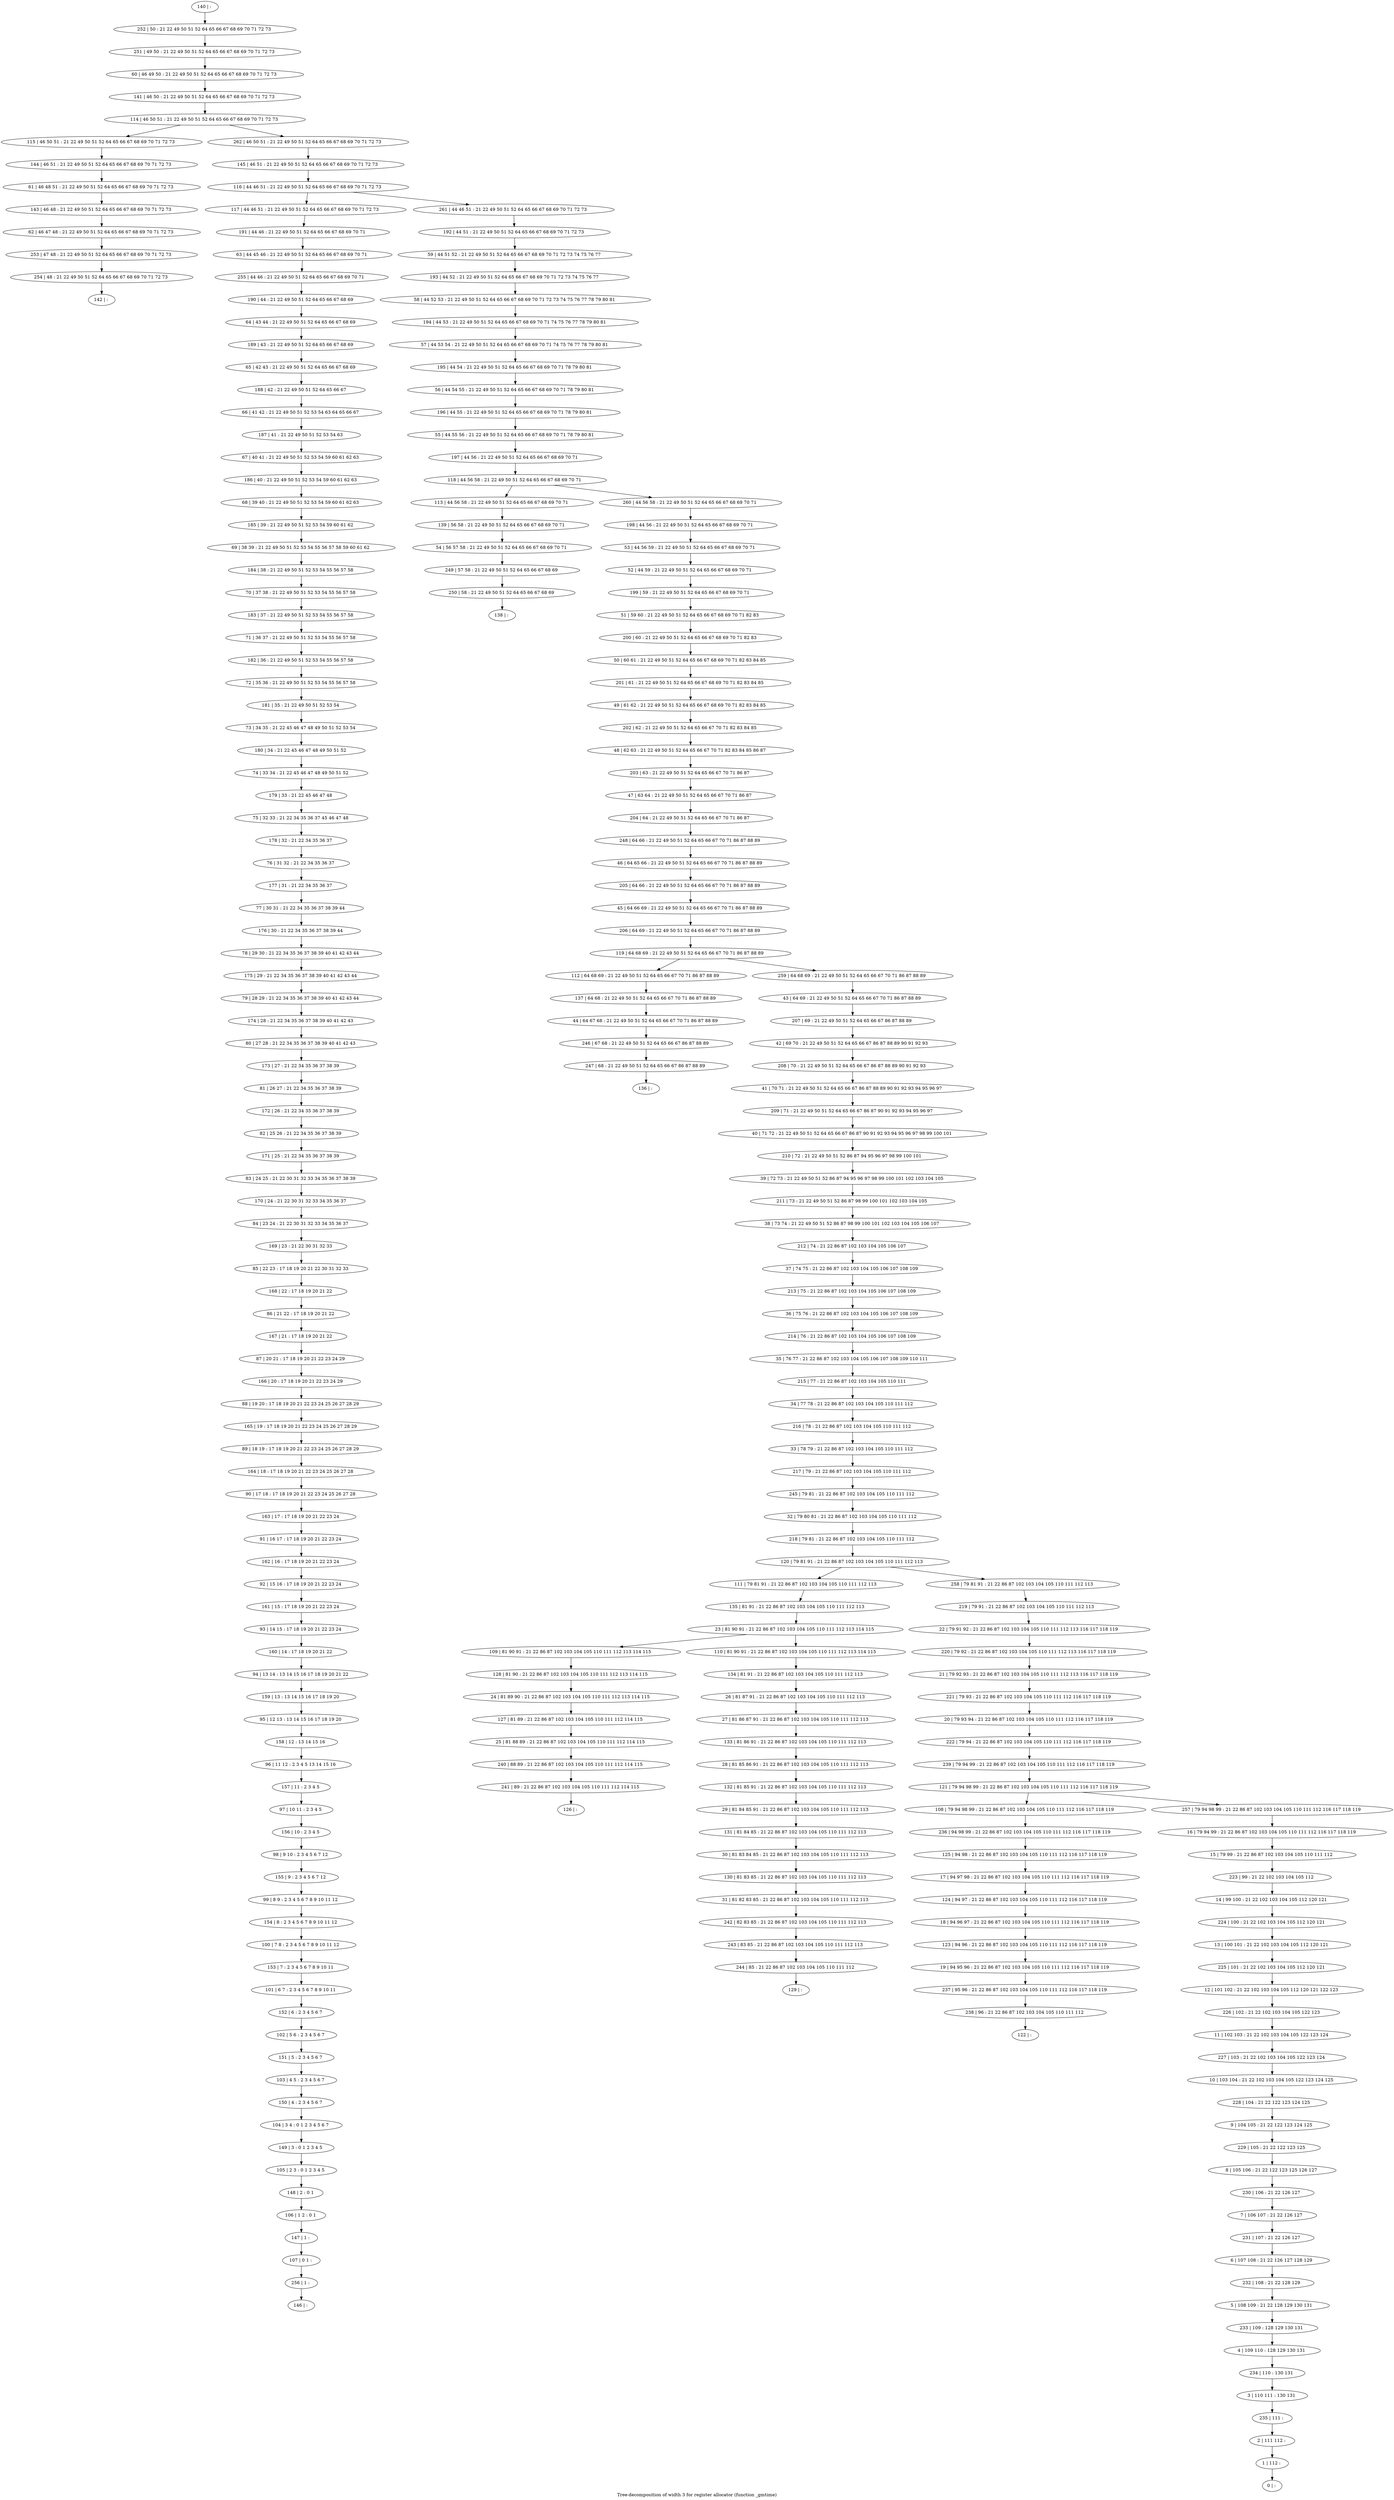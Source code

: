 digraph G {
graph [label="Tree-decomposition of width 3 for register allocator (function _gmtime)"]
0[label="0 | : "];
1[label="1 | 112 : "];
2[label="2 | 111 112 : "];
3[label="3 | 110 111 : 130 131 "];
4[label="4 | 109 110 : 128 129 130 131 "];
5[label="5 | 108 109 : 21 22 128 129 130 131 "];
6[label="6 | 107 108 : 21 22 126 127 128 129 "];
7[label="7 | 106 107 : 21 22 126 127 "];
8[label="8 | 105 106 : 21 22 122 123 125 126 127 "];
9[label="9 | 104 105 : 21 22 122 123 124 125 "];
10[label="10 | 103 104 : 21 22 102 103 104 105 122 123 124 125 "];
11[label="11 | 102 103 : 21 22 102 103 104 105 122 123 124 "];
12[label="12 | 101 102 : 21 22 102 103 104 105 112 120 121 122 123 "];
13[label="13 | 100 101 : 21 22 102 103 104 105 112 120 121 "];
14[label="14 | 99 100 : 21 22 102 103 104 105 112 120 121 "];
15[label="15 | 79 99 : 21 22 86 87 102 103 104 105 110 111 112 "];
16[label="16 | 79 94 99 : 21 22 86 87 102 103 104 105 110 111 112 116 117 118 119 "];
17[label="17 | 94 97 98 : 21 22 86 87 102 103 104 105 110 111 112 116 117 118 119 "];
18[label="18 | 94 96 97 : 21 22 86 87 102 103 104 105 110 111 112 116 117 118 119 "];
19[label="19 | 94 95 96 : 21 22 86 87 102 103 104 105 110 111 112 116 117 118 119 "];
20[label="20 | 79 93 94 : 21 22 86 87 102 103 104 105 110 111 112 116 117 118 119 "];
21[label="21 | 79 92 93 : 21 22 86 87 102 103 104 105 110 111 112 113 116 117 118 119 "];
22[label="22 | 79 91 92 : 21 22 86 87 102 103 104 105 110 111 112 113 116 117 118 119 "];
23[label="23 | 81 90 91 : 21 22 86 87 102 103 104 105 110 111 112 113 114 115 "];
24[label="24 | 81 89 90 : 21 22 86 87 102 103 104 105 110 111 112 113 114 115 "];
25[label="25 | 81 88 89 : 21 22 86 87 102 103 104 105 110 111 112 114 115 "];
26[label="26 | 81 87 91 : 21 22 86 87 102 103 104 105 110 111 112 113 "];
27[label="27 | 81 86 87 91 : 21 22 86 87 102 103 104 105 110 111 112 113 "];
28[label="28 | 81 85 86 91 : 21 22 86 87 102 103 104 105 110 111 112 113 "];
29[label="29 | 81 84 85 91 : 21 22 86 87 102 103 104 105 110 111 112 113 "];
30[label="30 | 81 83 84 85 : 21 22 86 87 102 103 104 105 110 111 112 113 "];
31[label="31 | 81 82 83 85 : 21 22 86 87 102 103 104 105 110 111 112 113 "];
32[label="32 | 79 80 81 : 21 22 86 87 102 103 104 105 110 111 112 "];
33[label="33 | 78 79 : 21 22 86 87 102 103 104 105 110 111 112 "];
34[label="34 | 77 78 : 21 22 86 87 102 103 104 105 110 111 112 "];
35[label="35 | 76 77 : 21 22 86 87 102 103 104 105 106 107 108 109 110 111 "];
36[label="36 | 75 76 : 21 22 86 87 102 103 104 105 106 107 108 109 "];
37[label="37 | 74 75 : 21 22 86 87 102 103 104 105 106 107 108 109 "];
38[label="38 | 73 74 : 21 22 49 50 51 52 86 87 98 99 100 101 102 103 104 105 106 107 "];
39[label="39 | 72 73 : 21 22 49 50 51 52 86 87 94 95 96 97 98 99 100 101 102 103 104 105 "];
40[label="40 | 71 72 : 21 22 49 50 51 52 64 65 66 67 86 87 90 91 92 93 94 95 96 97 98 99 100 101 "];
41[label="41 | 70 71 : 21 22 49 50 51 52 64 65 66 67 86 87 88 89 90 91 92 93 94 95 96 97 "];
42[label="42 | 69 70 : 21 22 49 50 51 52 64 65 66 67 86 87 88 89 90 91 92 93 "];
43[label="43 | 64 69 : 21 22 49 50 51 52 64 65 66 67 70 71 86 87 88 89 "];
44[label="44 | 64 67 68 : 21 22 49 50 51 52 64 65 66 67 70 71 86 87 88 89 "];
45[label="45 | 64 66 69 : 21 22 49 50 51 52 64 65 66 67 70 71 86 87 88 89 "];
46[label="46 | 64 65 66 : 21 22 49 50 51 52 64 65 66 67 70 71 86 87 88 89 "];
47[label="47 | 63 64 : 21 22 49 50 51 52 64 65 66 67 70 71 86 87 "];
48[label="48 | 62 63 : 21 22 49 50 51 52 64 65 66 67 70 71 82 83 84 85 86 87 "];
49[label="49 | 61 62 : 21 22 49 50 51 52 64 65 66 67 68 69 70 71 82 83 84 85 "];
50[label="50 | 60 61 : 21 22 49 50 51 52 64 65 66 67 68 69 70 71 82 83 84 85 "];
51[label="51 | 59 60 : 21 22 49 50 51 52 64 65 66 67 68 69 70 71 82 83 "];
52[label="52 | 44 59 : 21 22 49 50 51 52 64 65 66 67 68 69 70 71 "];
53[label="53 | 44 56 59 : 21 22 49 50 51 52 64 65 66 67 68 69 70 71 "];
54[label="54 | 56 57 58 : 21 22 49 50 51 52 64 65 66 67 68 69 70 71 "];
55[label="55 | 44 55 56 : 21 22 49 50 51 52 64 65 66 67 68 69 70 71 78 79 80 81 "];
56[label="56 | 44 54 55 : 21 22 49 50 51 52 64 65 66 67 68 69 70 71 78 79 80 81 "];
57[label="57 | 44 53 54 : 21 22 49 50 51 52 64 65 66 67 68 69 70 71 74 75 76 77 78 79 80 81 "];
58[label="58 | 44 52 53 : 21 22 49 50 51 52 64 65 66 67 68 69 70 71 72 73 74 75 76 77 78 79 80 81 "];
59[label="59 | 44 51 52 : 21 22 49 50 51 52 64 65 66 67 68 69 70 71 72 73 74 75 76 77 "];
60[label="60 | 46 49 50 : 21 22 49 50 51 52 64 65 66 67 68 69 70 71 72 73 "];
61[label="61 | 46 48 51 : 21 22 49 50 51 52 64 65 66 67 68 69 70 71 72 73 "];
62[label="62 | 46 47 48 : 21 22 49 50 51 52 64 65 66 67 68 69 70 71 72 73 "];
63[label="63 | 44 45 46 : 21 22 49 50 51 52 64 65 66 67 68 69 70 71 "];
64[label="64 | 43 44 : 21 22 49 50 51 52 64 65 66 67 68 69 "];
65[label="65 | 42 43 : 21 22 49 50 51 52 64 65 66 67 68 69 "];
66[label="66 | 41 42 : 21 22 49 50 51 52 53 54 63 64 65 66 67 "];
67[label="67 | 40 41 : 21 22 49 50 51 52 53 54 59 60 61 62 63 "];
68[label="68 | 39 40 : 21 22 49 50 51 52 53 54 59 60 61 62 63 "];
69[label="69 | 38 39 : 21 22 49 50 51 52 53 54 55 56 57 58 59 60 61 62 "];
70[label="70 | 37 38 : 21 22 49 50 51 52 53 54 55 56 57 58 "];
71[label="71 | 36 37 : 21 22 49 50 51 52 53 54 55 56 57 58 "];
72[label="72 | 35 36 : 21 22 49 50 51 52 53 54 55 56 57 58 "];
73[label="73 | 34 35 : 21 22 45 46 47 48 49 50 51 52 53 54 "];
74[label="74 | 33 34 : 21 22 45 46 47 48 49 50 51 52 "];
75[label="75 | 32 33 : 21 22 34 35 36 37 45 46 47 48 "];
76[label="76 | 31 32 : 21 22 34 35 36 37 "];
77[label="77 | 30 31 : 21 22 34 35 36 37 38 39 44 "];
78[label="78 | 29 30 : 21 22 34 35 36 37 38 39 40 41 42 43 44 "];
79[label="79 | 28 29 : 21 22 34 35 36 37 38 39 40 41 42 43 44 "];
80[label="80 | 27 28 : 21 22 34 35 36 37 38 39 40 41 42 43 "];
81[label="81 | 26 27 : 21 22 34 35 36 37 38 39 "];
82[label="82 | 25 26 : 21 22 34 35 36 37 38 39 "];
83[label="83 | 24 25 : 21 22 30 31 32 33 34 35 36 37 38 39 "];
84[label="84 | 23 24 : 21 22 30 31 32 33 34 35 36 37 "];
85[label="85 | 22 23 : 17 18 19 20 21 22 30 31 32 33 "];
86[label="86 | 21 22 : 17 18 19 20 21 22 "];
87[label="87 | 20 21 : 17 18 19 20 21 22 23 24 29 "];
88[label="88 | 19 20 : 17 18 19 20 21 22 23 24 25 26 27 28 29 "];
89[label="89 | 18 19 : 17 18 19 20 21 22 23 24 25 26 27 28 29 "];
90[label="90 | 17 18 : 17 18 19 20 21 22 23 24 25 26 27 28 "];
91[label="91 | 16 17 : 17 18 19 20 21 22 23 24 "];
92[label="92 | 15 16 : 17 18 19 20 21 22 23 24 "];
93[label="93 | 14 15 : 17 18 19 20 21 22 23 24 "];
94[label="94 | 13 14 : 13 14 15 16 17 18 19 20 21 22 "];
95[label="95 | 12 13 : 13 14 15 16 17 18 19 20 "];
96[label="96 | 11 12 : 2 3 4 5 13 14 15 16 "];
97[label="97 | 10 11 : 2 3 4 5 "];
98[label="98 | 9 10 : 2 3 4 5 6 7 12 "];
99[label="99 | 8 9 : 2 3 4 5 6 7 8 9 10 11 12 "];
100[label="100 | 7 8 : 2 3 4 5 6 7 8 9 10 11 12 "];
101[label="101 | 6 7 : 2 3 4 5 6 7 8 9 10 11 "];
102[label="102 | 5 6 : 2 3 4 5 6 7 "];
103[label="103 | 4 5 : 2 3 4 5 6 7 "];
104[label="104 | 3 4 : 0 1 2 3 4 5 6 7 "];
105[label="105 | 2 3 : 0 1 2 3 4 5 "];
106[label="106 | 1 2 : 0 1 "];
107[label="107 | 0 1 : "];
108[label="108 | 79 94 98 99 : 21 22 86 87 102 103 104 105 110 111 112 116 117 118 119 "];
109[label="109 | 81 90 91 : 21 22 86 87 102 103 104 105 110 111 112 113 114 115 "];
110[label="110 | 81 90 91 : 21 22 86 87 102 103 104 105 110 111 112 113 114 115 "];
111[label="111 | 79 81 91 : 21 22 86 87 102 103 104 105 110 111 112 113 "];
112[label="112 | 64 68 69 : 21 22 49 50 51 52 64 65 66 67 70 71 86 87 88 89 "];
113[label="113 | 44 56 58 : 21 22 49 50 51 52 64 65 66 67 68 69 70 71 "];
114[label="114 | 46 50 51 : 21 22 49 50 51 52 64 65 66 67 68 69 70 71 72 73 "];
115[label="115 | 46 50 51 : 21 22 49 50 51 52 64 65 66 67 68 69 70 71 72 73 "];
116[label="116 | 44 46 51 : 21 22 49 50 51 52 64 65 66 67 68 69 70 71 72 73 "];
117[label="117 | 44 46 51 : 21 22 49 50 51 52 64 65 66 67 68 69 70 71 72 73 "];
118[label="118 | 44 56 58 : 21 22 49 50 51 52 64 65 66 67 68 69 70 71 "];
119[label="119 | 64 68 69 : 21 22 49 50 51 52 64 65 66 67 70 71 86 87 88 89 "];
120[label="120 | 79 81 91 : 21 22 86 87 102 103 104 105 110 111 112 113 "];
121[label="121 | 79 94 98 99 : 21 22 86 87 102 103 104 105 110 111 112 116 117 118 119 "];
122[label="122 | : "];
123[label="123 | 94 96 : 21 22 86 87 102 103 104 105 110 111 112 116 117 118 119 "];
124[label="124 | 94 97 : 21 22 86 87 102 103 104 105 110 111 112 116 117 118 119 "];
125[label="125 | 94 98 : 21 22 86 87 102 103 104 105 110 111 112 116 117 118 119 "];
126[label="126 | : "];
127[label="127 | 81 89 : 21 22 86 87 102 103 104 105 110 111 112 114 115 "];
128[label="128 | 81 90 : 21 22 86 87 102 103 104 105 110 111 112 113 114 115 "];
129[label="129 | : "];
130[label="130 | 81 83 85 : 21 22 86 87 102 103 104 105 110 111 112 113 "];
131[label="131 | 81 84 85 : 21 22 86 87 102 103 104 105 110 111 112 113 "];
132[label="132 | 81 85 91 : 21 22 86 87 102 103 104 105 110 111 112 113 "];
133[label="133 | 81 86 91 : 21 22 86 87 102 103 104 105 110 111 112 113 "];
134[label="134 | 81 91 : 21 22 86 87 102 103 104 105 110 111 112 113 "];
135[label="135 | 81 91 : 21 22 86 87 102 103 104 105 110 111 112 113 "];
136[label="136 | : "];
137[label="137 | 64 68 : 21 22 49 50 51 52 64 65 66 67 70 71 86 87 88 89 "];
138[label="138 | : "];
139[label="139 | 56 58 : 21 22 49 50 51 52 64 65 66 67 68 69 70 71 "];
140[label="140 | : "];
141[label="141 | 46 50 : 21 22 49 50 51 52 64 65 66 67 68 69 70 71 72 73 "];
142[label="142 | : "];
143[label="143 | 46 48 : 21 22 49 50 51 52 64 65 66 67 68 69 70 71 72 73 "];
144[label="144 | 46 51 : 21 22 49 50 51 52 64 65 66 67 68 69 70 71 72 73 "];
145[label="145 | 46 51 : 21 22 49 50 51 52 64 65 66 67 68 69 70 71 72 73 "];
146[label="146 | : "];
147[label="147 | 1 : "];
148[label="148 | 2 : 0 1 "];
149[label="149 | 3 : 0 1 2 3 4 5 "];
150[label="150 | 4 : 2 3 4 5 6 7 "];
151[label="151 | 5 : 2 3 4 5 6 7 "];
152[label="152 | 6 : 2 3 4 5 6 7 "];
153[label="153 | 7 : 2 3 4 5 6 7 8 9 10 11 "];
154[label="154 | 8 : 2 3 4 5 6 7 8 9 10 11 12 "];
155[label="155 | 9 : 2 3 4 5 6 7 12 "];
156[label="156 | 10 : 2 3 4 5 "];
157[label="157 | 11 : 2 3 4 5 "];
158[label="158 | 12 : 13 14 15 16 "];
159[label="159 | 13 : 13 14 15 16 17 18 19 20 "];
160[label="160 | 14 : 17 18 19 20 21 22 "];
161[label="161 | 15 : 17 18 19 20 21 22 23 24 "];
162[label="162 | 16 : 17 18 19 20 21 22 23 24 "];
163[label="163 | 17 : 17 18 19 20 21 22 23 24 "];
164[label="164 | 18 : 17 18 19 20 21 22 23 24 25 26 27 28 "];
165[label="165 | 19 : 17 18 19 20 21 22 23 24 25 26 27 28 29 "];
166[label="166 | 20 : 17 18 19 20 21 22 23 24 29 "];
167[label="167 | 21 : 17 18 19 20 21 22 "];
168[label="168 | 22 : 17 18 19 20 21 22 "];
169[label="169 | 23 : 21 22 30 31 32 33 "];
170[label="170 | 24 : 21 22 30 31 32 33 34 35 36 37 "];
171[label="171 | 25 : 21 22 34 35 36 37 38 39 "];
172[label="172 | 26 : 21 22 34 35 36 37 38 39 "];
173[label="173 | 27 : 21 22 34 35 36 37 38 39 "];
174[label="174 | 28 : 21 22 34 35 36 37 38 39 40 41 42 43 "];
175[label="175 | 29 : 21 22 34 35 36 37 38 39 40 41 42 43 44 "];
176[label="176 | 30 : 21 22 34 35 36 37 38 39 44 "];
177[label="177 | 31 : 21 22 34 35 36 37 "];
178[label="178 | 32 : 21 22 34 35 36 37 "];
179[label="179 | 33 : 21 22 45 46 47 48 "];
180[label="180 | 34 : 21 22 45 46 47 48 49 50 51 52 "];
181[label="181 | 35 : 21 22 49 50 51 52 53 54 "];
182[label="182 | 36 : 21 22 49 50 51 52 53 54 55 56 57 58 "];
183[label="183 | 37 : 21 22 49 50 51 52 53 54 55 56 57 58 "];
184[label="184 | 38 : 21 22 49 50 51 52 53 54 55 56 57 58 "];
185[label="185 | 39 : 21 22 49 50 51 52 53 54 59 60 61 62 "];
186[label="186 | 40 : 21 22 49 50 51 52 53 54 59 60 61 62 63 "];
187[label="187 | 41 : 21 22 49 50 51 52 53 54 63 "];
188[label="188 | 42 : 21 22 49 50 51 52 64 65 66 67 "];
189[label="189 | 43 : 21 22 49 50 51 52 64 65 66 67 68 69 "];
190[label="190 | 44 : 21 22 49 50 51 52 64 65 66 67 68 69 "];
191[label="191 | 44 46 : 21 22 49 50 51 52 64 65 66 67 68 69 70 71 "];
192[label="192 | 44 51 : 21 22 49 50 51 52 64 65 66 67 68 69 70 71 72 73 "];
193[label="193 | 44 52 : 21 22 49 50 51 52 64 65 66 67 68 69 70 71 72 73 74 75 76 77 "];
194[label="194 | 44 53 : 21 22 49 50 51 52 64 65 66 67 68 69 70 71 74 75 76 77 78 79 80 81 "];
195[label="195 | 44 54 : 21 22 49 50 51 52 64 65 66 67 68 69 70 71 78 79 80 81 "];
196[label="196 | 44 55 : 21 22 49 50 51 52 64 65 66 67 68 69 70 71 78 79 80 81 "];
197[label="197 | 44 56 : 21 22 49 50 51 52 64 65 66 67 68 69 70 71 "];
198[label="198 | 44 56 : 21 22 49 50 51 52 64 65 66 67 68 69 70 71 "];
199[label="199 | 59 : 21 22 49 50 51 52 64 65 66 67 68 69 70 71 "];
200[label="200 | 60 : 21 22 49 50 51 52 64 65 66 67 68 69 70 71 82 83 "];
201[label="201 | 61 : 21 22 49 50 51 52 64 65 66 67 68 69 70 71 82 83 84 85 "];
202[label="202 | 62 : 21 22 49 50 51 52 64 65 66 67 70 71 82 83 84 85 "];
203[label="203 | 63 : 21 22 49 50 51 52 64 65 66 67 70 71 86 87 "];
204[label="204 | 64 : 21 22 49 50 51 52 64 65 66 67 70 71 86 87 "];
205[label="205 | 64 66 : 21 22 49 50 51 52 64 65 66 67 70 71 86 87 88 89 "];
206[label="206 | 64 69 : 21 22 49 50 51 52 64 65 66 67 70 71 86 87 88 89 "];
207[label="207 | 69 : 21 22 49 50 51 52 64 65 66 67 86 87 88 89 "];
208[label="208 | 70 : 21 22 49 50 51 52 64 65 66 67 86 87 88 89 90 91 92 93 "];
209[label="209 | 71 : 21 22 49 50 51 52 64 65 66 67 86 87 90 91 92 93 94 95 96 97 "];
210[label="210 | 72 : 21 22 49 50 51 52 86 87 94 95 96 97 98 99 100 101 "];
211[label="211 | 73 : 21 22 49 50 51 52 86 87 98 99 100 101 102 103 104 105 "];
212[label="212 | 74 : 21 22 86 87 102 103 104 105 106 107 "];
213[label="213 | 75 : 21 22 86 87 102 103 104 105 106 107 108 109 "];
214[label="214 | 76 : 21 22 86 87 102 103 104 105 106 107 108 109 "];
215[label="215 | 77 : 21 22 86 87 102 103 104 105 110 111 "];
216[label="216 | 78 : 21 22 86 87 102 103 104 105 110 111 112 "];
217[label="217 | 79 : 21 22 86 87 102 103 104 105 110 111 112 "];
218[label="218 | 79 81 : 21 22 86 87 102 103 104 105 110 111 112 "];
219[label="219 | 79 91 : 21 22 86 87 102 103 104 105 110 111 112 113 "];
220[label="220 | 79 92 : 21 22 86 87 102 103 104 105 110 111 112 113 116 117 118 119 "];
221[label="221 | 79 93 : 21 22 86 87 102 103 104 105 110 111 112 116 117 118 119 "];
222[label="222 | 79 94 : 21 22 86 87 102 103 104 105 110 111 112 116 117 118 119 "];
223[label="223 | 99 : 21 22 102 103 104 105 112 "];
224[label="224 | 100 : 21 22 102 103 104 105 112 120 121 "];
225[label="225 | 101 : 21 22 102 103 104 105 112 120 121 "];
226[label="226 | 102 : 21 22 102 103 104 105 122 123 "];
227[label="227 | 103 : 21 22 102 103 104 105 122 123 124 "];
228[label="228 | 104 : 21 22 122 123 124 125 "];
229[label="229 | 105 : 21 22 122 123 125 "];
230[label="230 | 106 : 21 22 126 127 "];
231[label="231 | 107 : 21 22 126 127 "];
232[label="232 | 108 : 21 22 128 129 "];
233[label="233 | 109 : 128 129 130 131 "];
234[label="234 | 110 : 130 131 "];
235[label="235 | 111 : "];
236[label="236 | 94 98 99 : 21 22 86 87 102 103 104 105 110 111 112 116 117 118 119 "];
237[label="237 | 95 96 : 21 22 86 87 102 103 104 105 110 111 112 116 117 118 119 "];
238[label="238 | 96 : 21 22 86 87 102 103 104 105 110 111 112 "];
239[label="239 | 79 94 99 : 21 22 86 87 102 103 104 105 110 111 112 116 117 118 119 "];
240[label="240 | 88 89 : 21 22 86 87 102 103 104 105 110 111 112 114 115 "];
241[label="241 | 89 : 21 22 86 87 102 103 104 105 110 111 112 114 115 "];
242[label="242 | 82 83 85 : 21 22 86 87 102 103 104 105 110 111 112 113 "];
243[label="243 | 83 85 : 21 22 86 87 102 103 104 105 110 111 112 113 "];
244[label="244 | 85 : 21 22 86 87 102 103 104 105 110 111 112 "];
245[label="245 | 79 81 : 21 22 86 87 102 103 104 105 110 111 112 "];
246[label="246 | 67 68 : 21 22 49 50 51 52 64 65 66 67 86 87 88 89 "];
247[label="247 | 68 : 21 22 49 50 51 52 64 65 66 67 86 87 88 89 "];
248[label="248 | 64 66 : 21 22 49 50 51 52 64 65 66 67 70 71 86 87 88 89 "];
249[label="249 | 57 58 : 21 22 49 50 51 52 64 65 66 67 68 69 "];
250[label="250 | 58 : 21 22 49 50 51 52 64 65 66 67 68 69 "];
251[label="251 | 49 50 : 21 22 49 50 51 52 64 65 66 67 68 69 70 71 72 73 "];
252[label="252 | 50 : 21 22 49 50 51 52 64 65 66 67 68 69 70 71 72 73 "];
253[label="253 | 47 48 : 21 22 49 50 51 52 64 65 66 67 68 69 70 71 72 73 "];
254[label="254 | 48 : 21 22 49 50 51 52 64 65 66 67 68 69 70 71 72 73 "];
255[label="255 | 44 46 : 21 22 49 50 51 52 64 65 66 67 68 69 70 71 "];
256[label="256 | 1 : "];
257[label="257 | 79 94 98 99 : 21 22 86 87 102 103 104 105 110 111 112 116 117 118 119 "];
258[label="258 | 79 81 91 : 21 22 86 87 102 103 104 105 110 111 112 113 "];
259[label="259 | 64 68 69 : 21 22 49 50 51 52 64 65 66 67 70 71 86 87 88 89 "];
260[label="260 | 44 56 58 : 21 22 49 50 51 52 64 65 66 67 68 69 70 71 "];
261[label="261 | 44 46 51 : 21 22 49 50 51 52 64 65 66 67 68 69 70 71 72 73 "];
262[label="262 | 46 50 51 : 21 22 49 50 51 52 64 65 66 67 68 69 70 71 72 73 "];
26->27 ;
23->109 ;
23->110 ;
123->19 ;
18->123 ;
124->18 ;
17->124 ;
125->17 ;
127->25 ;
24->127 ;
128->24 ;
109->128 ;
130->31 ;
30->130 ;
131->30 ;
29->131 ;
132->29 ;
28->132 ;
133->28 ;
27->133 ;
134->26 ;
110->134 ;
135->23 ;
111->135 ;
137->44 ;
112->137 ;
139->54 ;
113->139 ;
143->62 ;
61->143 ;
144->61 ;
115->144 ;
147->107 ;
106->147 ;
148->106 ;
105->148 ;
149->105 ;
104->149 ;
150->104 ;
103->150 ;
151->103 ;
102->151 ;
152->102 ;
101->152 ;
153->101 ;
100->153 ;
154->100 ;
99->154 ;
155->99 ;
98->155 ;
156->98 ;
97->156 ;
157->97 ;
96->157 ;
158->96 ;
95->158 ;
159->95 ;
94->159 ;
160->94 ;
93->160 ;
161->93 ;
92->161 ;
162->92 ;
91->162 ;
163->91 ;
90->163 ;
164->90 ;
89->164 ;
165->89 ;
88->165 ;
166->88 ;
87->166 ;
167->87 ;
86->167 ;
168->86 ;
85->168 ;
169->85 ;
84->169 ;
170->84 ;
83->170 ;
171->83 ;
82->171 ;
172->82 ;
81->172 ;
173->81 ;
80->173 ;
174->80 ;
79->174 ;
175->79 ;
78->175 ;
176->78 ;
77->176 ;
177->77 ;
76->177 ;
178->76 ;
75->178 ;
179->75 ;
74->179 ;
180->74 ;
73->180 ;
181->73 ;
72->181 ;
182->72 ;
71->182 ;
183->71 ;
70->183 ;
184->70 ;
69->184 ;
185->69 ;
68->185 ;
186->68 ;
67->186 ;
187->67 ;
66->187 ;
188->66 ;
65->188 ;
189->65 ;
64->189 ;
190->64 ;
191->63 ;
117->191 ;
236->125 ;
108->236 ;
19->237 ;
238->122 ;
237->238 ;
25->240 ;
241->126 ;
240->241 ;
31->242 ;
242->243 ;
244->129 ;
243->244 ;
44->246 ;
247->136 ;
246->247 ;
54->249 ;
250->138 ;
249->250 ;
62->253 ;
254->142 ;
253->254 ;
255->190 ;
63->255 ;
256->146 ;
107->256 ;
140->252 ;
252->251 ;
251->60 ;
60->141 ;
141->114 ;
145->116 ;
192->59 ;
59->193 ;
193->58 ;
58->194 ;
194->57 ;
57->195 ;
195->56 ;
56->196 ;
196->55 ;
55->197 ;
197->118 ;
198->53 ;
53->52 ;
52->199 ;
199->51 ;
51->200 ;
200->50 ;
50->201 ;
201->49 ;
49->202 ;
202->48 ;
48->203 ;
203->47 ;
47->204 ;
204->248 ;
248->46 ;
46->205 ;
205->45 ;
45->206 ;
206->119 ;
43->207 ;
207->42 ;
42->208 ;
208->41 ;
41->209 ;
209->40 ;
40->210 ;
210->39 ;
39->211 ;
211->38 ;
38->212 ;
212->37 ;
37->213 ;
213->36 ;
36->214 ;
214->35 ;
35->215 ;
215->34 ;
34->216 ;
216->33 ;
33->217 ;
217->245 ;
245->32 ;
32->218 ;
218->120 ;
219->22 ;
22->220 ;
220->21 ;
21->221 ;
221->20 ;
20->222 ;
222->239 ;
239->121 ;
16->15 ;
15->223 ;
223->14 ;
14->224 ;
224->13 ;
13->225 ;
225->12 ;
12->226 ;
226->11 ;
11->227 ;
227->10 ;
10->228 ;
228->9 ;
9->229 ;
229->8 ;
8->230 ;
230->7 ;
7->231 ;
231->6 ;
6->232 ;
232->5 ;
5->233 ;
233->4 ;
4->234 ;
234->3 ;
3->235 ;
235->2 ;
2->1 ;
1->0 ;
257->16 ;
258->219 ;
259->43 ;
260->198 ;
261->192 ;
262->145 ;
121->108 ;
121->257 ;
120->111 ;
120->258 ;
119->112 ;
119->259 ;
118->113 ;
118->260 ;
116->117 ;
116->261 ;
114->115 ;
114->262 ;
}
